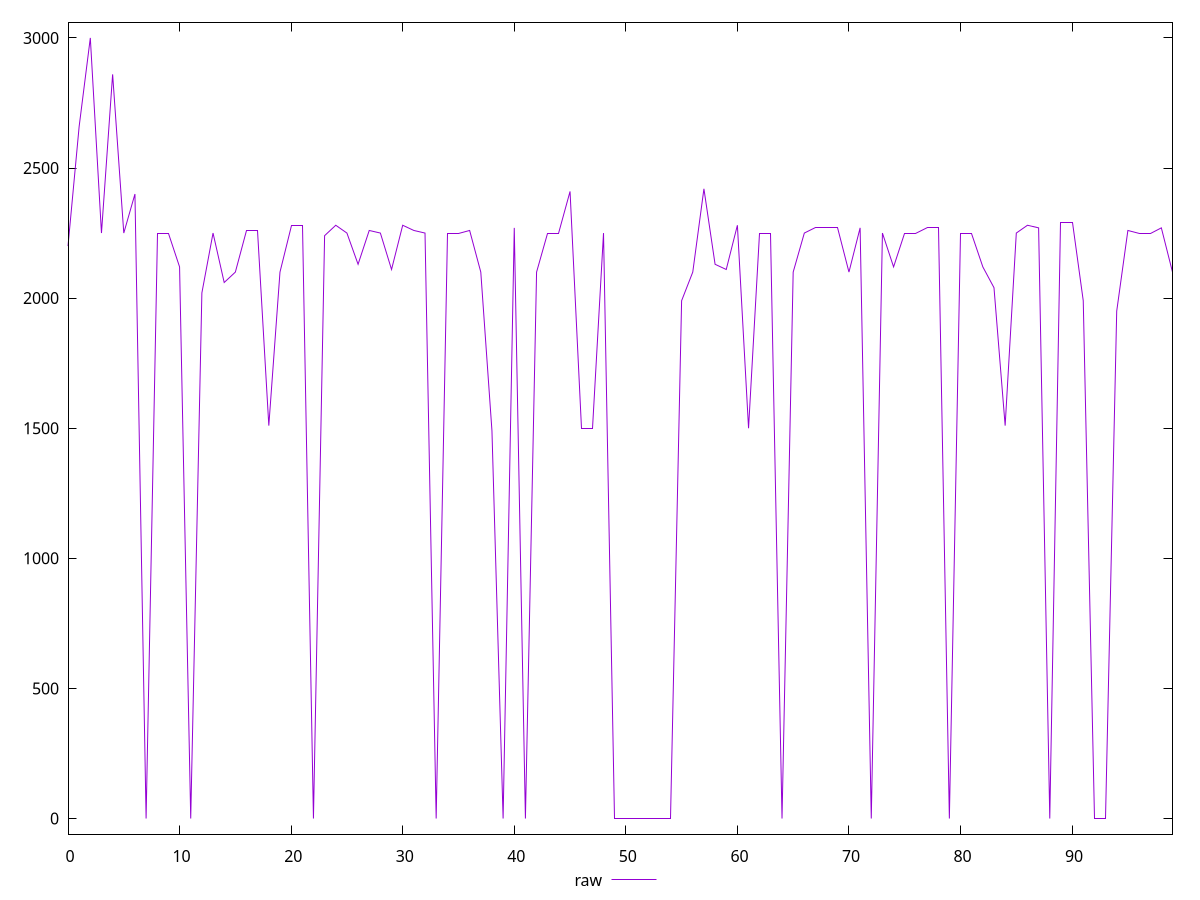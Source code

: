 reset

$raw <<EOF
0 2200
1 2660
2 3000
3 2250
4 2860
5 2250
6 2400
7 0
8 2250
9 2250
10 2120
11 0
12 2020
13 2250
14 2060
15 2100
16 2260
17 2260
18 1510
19 2100
20 2280
21 2280
22 0
23 2240
24 2280
25 2250
26 2130
27 2260
28 2250
29 2110
30 2280
31 2260
32 2250
33 0
34 2250
35 2250
36 2260
37 2100
38 1490
39 0
40 2270
41 0
42 2100
43 2250
44 2250
45 2410
46 1500
47 1500
48 2250
49 0
50 0
51 0
52 0
53 0
54 0
55 1990
56 2100
57 2420
58 2130
59 2110
60 2280
61 1500
62 2250
63 2250
64 0
65 2100
66 2250
67 2270
68 2270
69 2270
70 2100
71 2270
72 0
73 2250
74 2120
75 2250
76 2250
77 2270
78 2270
79 0
80 2250
81 2250
82 2120
83 2040
84 1510
85 2250
86 2280
87 2270
88 0
89 2290
90 2290
91 1990
92 0
93 0
94 1950
95 2260
96 2250
97 2250
98 2270
99 2100
EOF

set key outside below
set xrange [0:99]
set yrange [-60:3060]
set trange [-60:3060]
set terminal svg size 640, 500 enhanced background rgb 'white'
set output "report/report_00029_2021-02-24T13-36-40.390Z/unused-javascript/samples/agenda/raw/values.svg"

plot $raw title "raw" with line

reset
